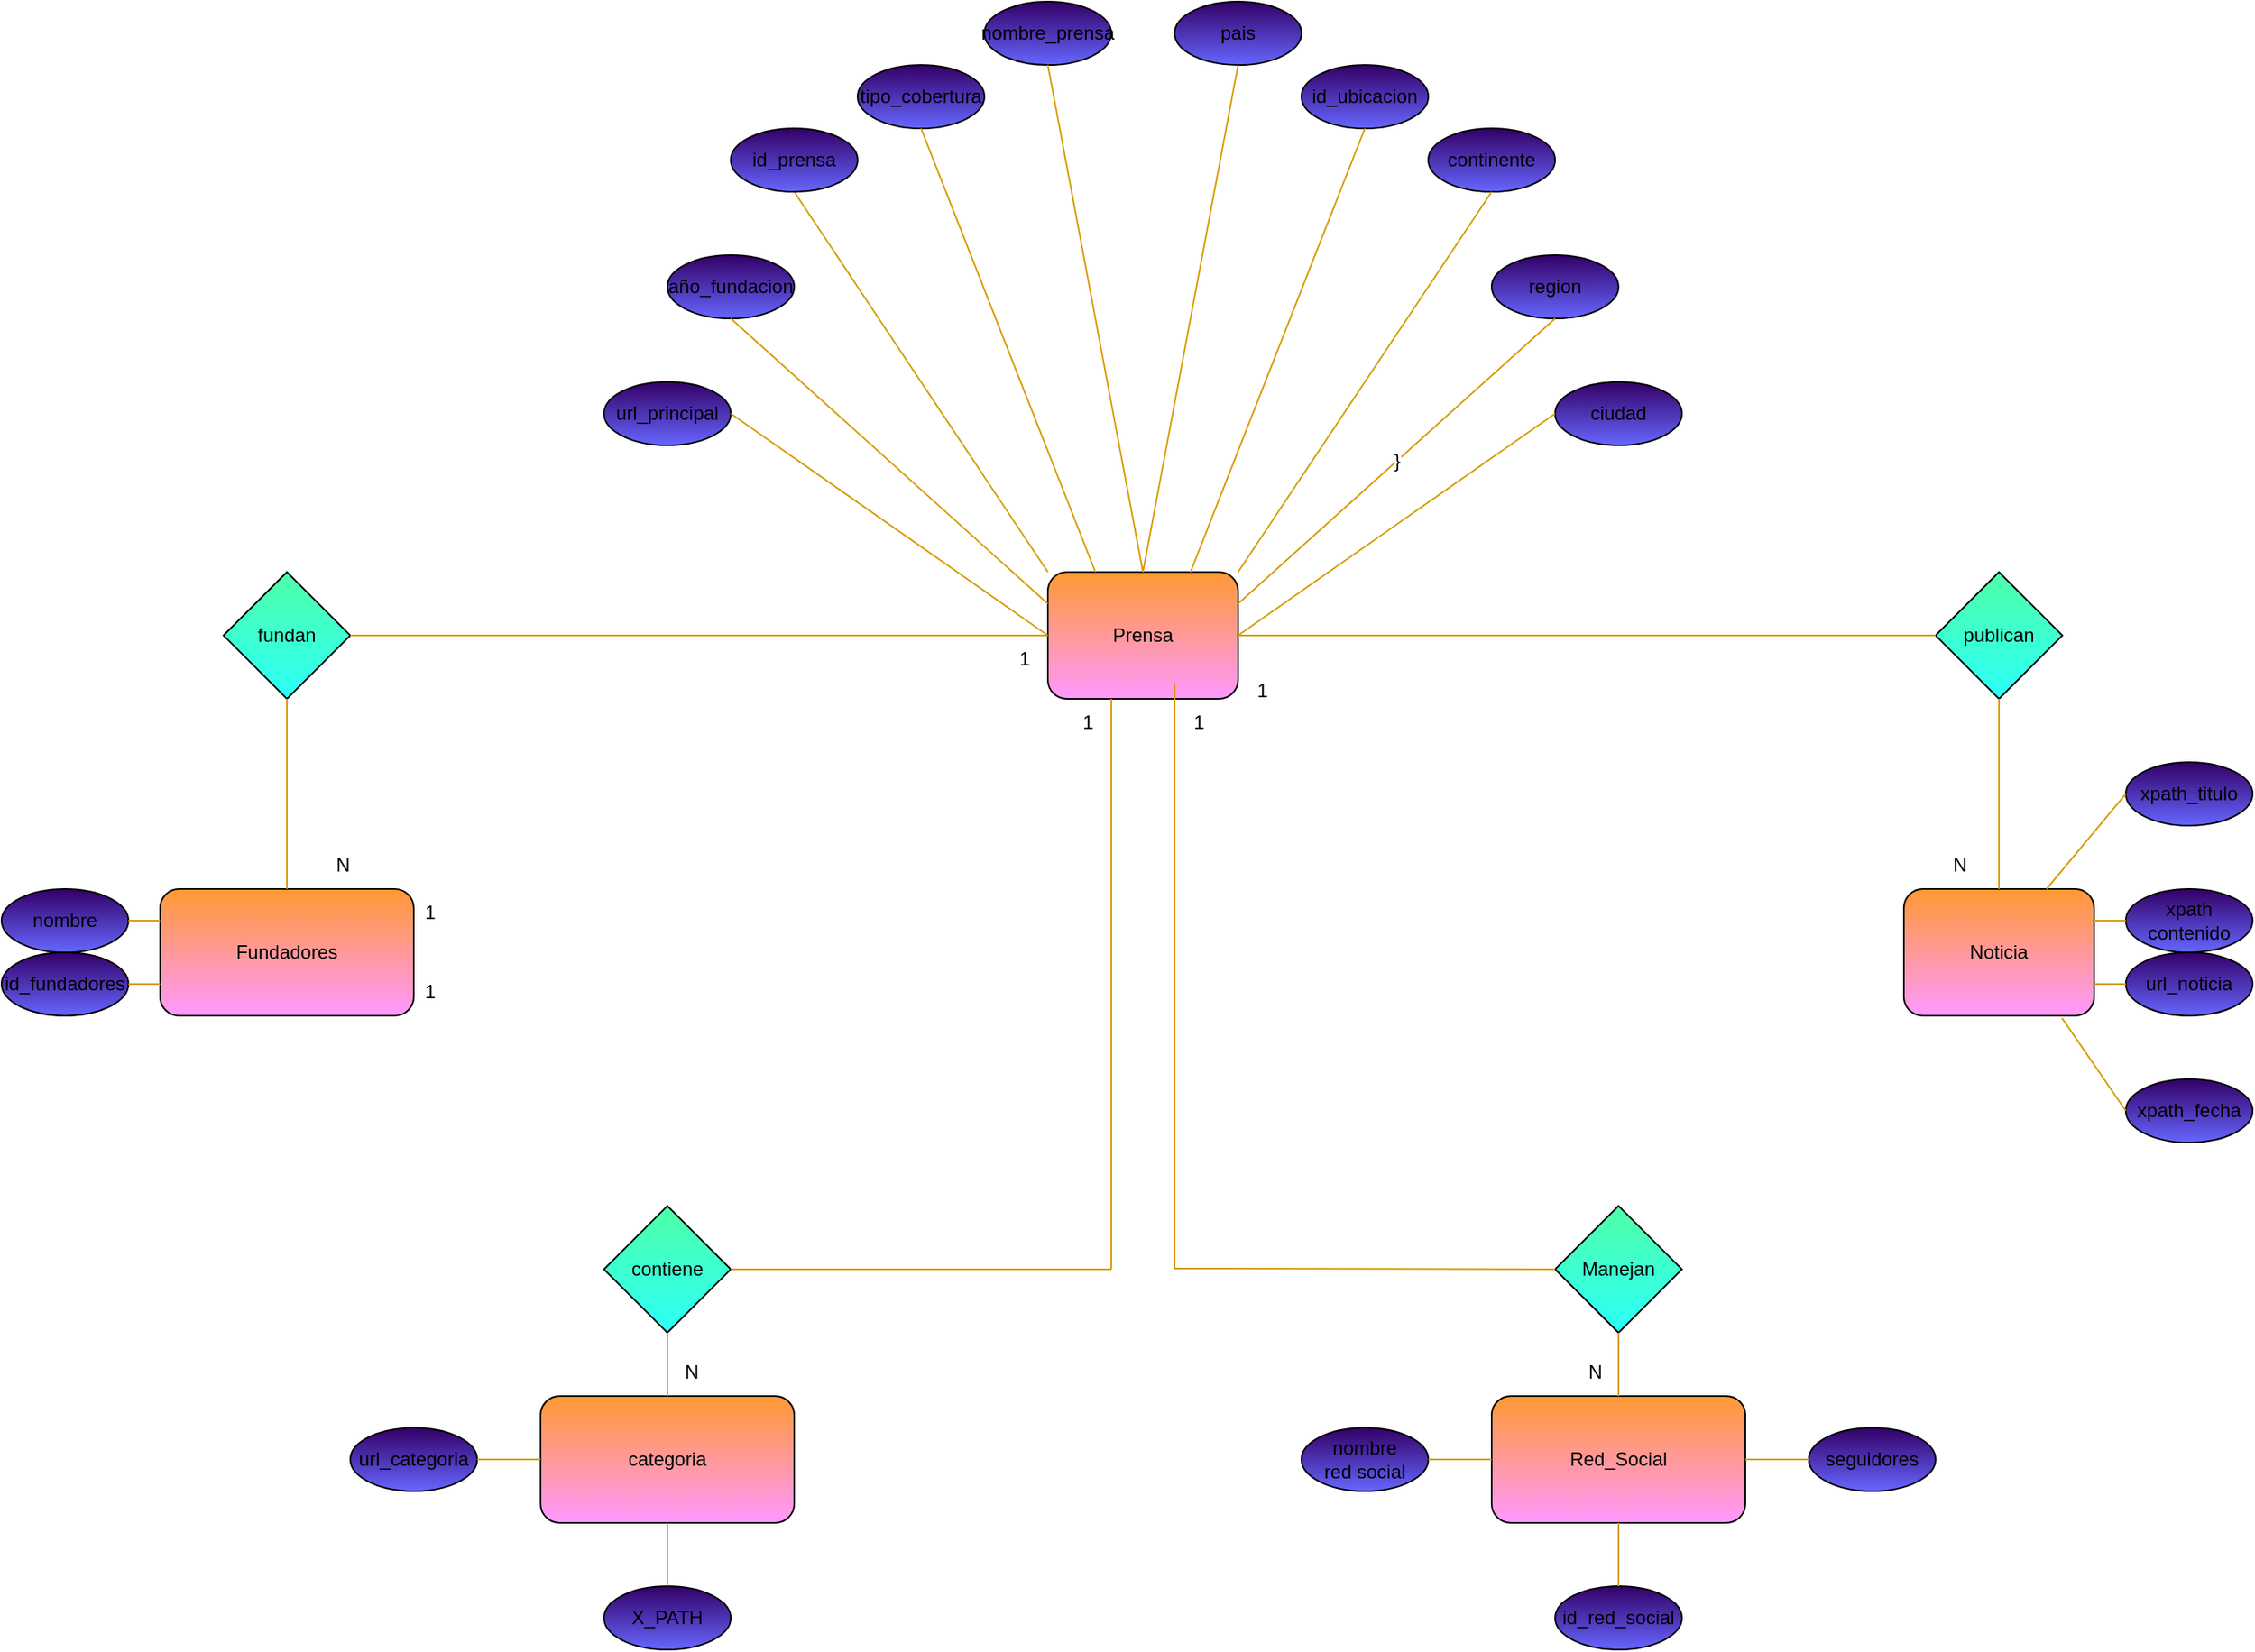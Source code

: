 <mxfile>
    <diagram id="XLQ9ZA8FXm9MJyRXNUf3" name="Page-1">
        <mxGraphModel dx="1248" dy="1396" grid="1" gridSize="10" guides="1" tooltips="1" connect="1" arrows="1" fold="1" page="1" pageScale="1" pageWidth="850" pageHeight="1100" math="0" shadow="0">
            <root>
                <mxCell id="0"/>
                <mxCell id="1" parent="0"/>
                <mxCell id="140" value="" style="endArrow=none;html=1;exitX=0.5;exitY=1;exitDx=0;exitDy=0;entryX=0;entryY=0;entryDx=0;entryDy=0;fontSize=12;strokeColor=#d79b00;fillColor=#ffcd28;gradientColor=#ffa500;" parent="1" source="137" target="17" edge="1">
                    <mxGeometry width="50" height="50" relative="1" as="geometry">
                        <mxPoint x="-50" y="180" as="sourcePoint"/>
                        <mxPoint x="-90" y="-150" as="targetPoint"/>
                    </mxGeometry>
                </mxCell>
                <mxCell id="3" value="nombre_prensa" style="ellipse;whiteSpace=wrap;html=1;fillColor=#330066;gradientColor=#6666FF;" parent="1" vertex="1">
                    <mxGeometry x="-120" y="-480" width="80" height="40" as="geometry"/>
                </mxCell>
                <mxCell id="5" value="ciudad" style="ellipse;whiteSpace=wrap;html=1;fillColor=#330066;gradientColor=#6666FF;" parent="1" vertex="1">
                    <mxGeometry x="240" y="-240" width="80" height="40" as="geometry"/>
                </mxCell>
                <mxCell id="6" value="region" style="ellipse;whiteSpace=wrap;html=1;fillColor=#330066;gradientColor=#6666FF;" parent="1" vertex="1">
                    <mxGeometry x="200" y="-320" width="80" height="40" as="geometry"/>
                </mxCell>
                <mxCell id="7" value="pais" style="ellipse;whiteSpace=wrap;html=1;fillColor=#330066;gradientColor=#6666FF;" parent="1" vertex="1">
                    <mxGeometry y="-480" width="80" height="40" as="geometry"/>
                </mxCell>
                <mxCell id="8" value="continente" style="ellipse;whiteSpace=wrap;html=1;fillColor=#330066;gradientColor=#6666FF;" parent="1" vertex="1">
                    <mxGeometry x="160" y="-400" width="80" height="40" as="geometry"/>
                </mxCell>
                <mxCell id="13" value="nombre" style="ellipse;whiteSpace=wrap;html=1;fillColor=#330066;gradientColor=#6666FF;" parent="1" vertex="1">
                    <mxGeometry x="-740" y="80" width="80" height="40" as="geometry"/>
                </mxCell>
                <mxCell id="14" value="Fundadores" style="rounded=1;whiteSpace=wrap;html=1;fillColor=#FF99FF;gradientColor=#FF9933;gradientDirection=north;" parent="1" vertex="1">
                    <mxGeometry x="-640" y="80" width="160" height="80" as="geometry"/>
                </mxCell>
                <mxCell id="42" style="edgeStyle=none;html=1;exitX=0.25;exitY=0;exitDx=0;exitDy=0;entryX=0.5;entryY=1;entryDx=0;entryDy=0;strokeColor=none;" parent="1" source="17" target="20" edge="1">
                    <mxGeometry relative="1" as="geometry"/>
                </mxCell>
                <mxCell id="17" value="Prensa" style="rounded=1;whiteSpace=wrap;html=1;fillColor=#FF99FF;gradientColor=#FF9933;gradientDirection=north;" parent="1" vertex="1">
                    <mxGeometry x="-80" y="-120" width="120" height="80" as="geometry"/>
                </mxCell>
                <mxCell id="19" value="año_fundacion" style="ellipse;whiteSpace=wrap;html=1;fillColor=#330066;gradientColor=#6666FF;" parent="1" vertex="1">
                    <mxGeometry x="-320" y="-320" width="80" height="40" as="geometry"/>
                </mxCell>
                <mxCell id="20" value="tipo_cobertura" style="ellipse;whiteSpace=wrap;html=1;fillColor=#330066;gradientColor=#6666FF;" parent="1" vertex="1">
                    <mxGeometry x="-200" y="-440" width="80" height="40" as="geometry"/>
                </mxCell>
                <mxCell id="25" value="Red_Social" style="rounded=1;whiteSpace=wrap;html=1;fillColor=#FF99FF;gradientColor=#FF9933;gradientDirection=north;" parent="1" vertex="1">
                    <mxGeometry x="200" y="400" width="160" height="80" as="geometry"/>
                </mxCell>
                <mxCell id="26" value="nombre&lt;br&gt;red social" style="ellipse;whiteSpace=wrap;html=1;fillColor=#330066;gradientColor=#6666FF;" parent="1" vertex="1">
                    <mxGeometry x="80" y="420" width="80" height="40" as="geometry"/>
                </mxCell>
                <mxCell id="28" value="id_fundadores" style="ellipse;whiteSpace=wrap;html=1;fillColor=#330066;gradientColor=#6666FF;" parent="1" vertex="1">
                    <mxGeometry x="-740" y="120" width="80" height="40" as="geometry"/>
                </mxCell>
                <mxCell id="33" value="" style="endArrow=none;html=1;entryX=1;entryY=0.5;entryDx=0;entryDy=0;exitX=0;exitY=0.5;exitDx=0;exitDy=0;fontSize=12;strokeColor=#d79b00;fillColor=#ffcd28;gradientColor=#ffa500;" parent="1" source="25" target="26" edge="1">
                    <mxGeometry width="50" height="50" relative="1" as="geometry">
                        <mxPoint x="420.0" y="300" as="sourcePoint"/>
                        <mxPoint x="440.0" y="290" as="targetPoint"/>
                    </mxGeometry>
                </mxCell>
                <mxCell id="35" value="" style="endArrow=none;html=1;entryX=0.5;entryY=1;entryDx=0;entryDy=0;exitX=1;exitY=0;exitDx=0;exitDy=0;fontSize=12;strokeColor=#d79b00;fillColor=#ffcd28;gradientColor=#ffa500;" parent="1" source="17" target="8" edge="1">
                    <mxGeometry width="50" height="50" relative="1" as="geometry">
                        <mxPoint x="370" y="-120" as="sourcePoint"/>
                        <mxPoint x="411.716" y="-169.998" as="targetPoint"/>
                    </mxGeometry>
                </mxCell>
                <mxCell id="36" value="" style="endArrow=none;html=1;entryX=0.5;entryY=1;entryDx=0;entryDy=0;exitX=0.5;exitY=0;exitDx=0;exitDy=0;fontSize=12;strokeColor=#d79b00;fillColor=#ffcd28;gradientColor=#ffa500;" parent="1" source="17" target="7" edge="1">
                    <mxGeometry width="50" height="50" relative="1" as="geometry">
                        <mxPoint x="400" y="-94.484" as="sourcePoint"/>
                        <mxPoint x="421.716" y="-159.998" as="targetPoint"/>
                    </mxGeometry>
                </mxCell>
                <mxCell id="37" value="" style="endArrow=none;html=1;entryX=0;entryY=0.5;entryDx=0;entryDy=0;exitX=1;exitY=0.5;exitDx=0;exitDy=0;fontSize=12;strokeColor=#d79b00;fillColor=#ffcd28;gradientColor=#ffa500;" parent="1" source="17" target="5" edge="1">
                    <mxGeometry width="50" height="50" relative="1" as="geometry">
                        <mxPoint x="400" y="-60" as="sourcePoint"/>
                        <mxPoint x="450" y="-94.14" as="targetPoint"/>
                    </mxGeometry>
                </mxCell>
                <mxCell id="39" value="}" style="endArrow=none;html=1;exitX=0.5;exitY=1;exitDx=0;exitDy=0;entryX=1;entryY=0.25;entryDx=0;entryDy=0;fontSize=12;strokeColor=#d79b00;fillColor=#ffcd28;gradientColor=#ffa500;" parent="1" source="6" target="17" edge="1">
                    <mxGeometry width="50" height="50" relative="1" as="geometry">
                        <mxPoint x="420" y="-76.14" as="sourcePoint"/>
                        <mxPoint x="40" y="-80" as="targetPoint"/>
                    </mxGeometry>
                </mxCell>
                <mxCell id="40" value="" style="endArrow=none;html=1;entryX=0.5;entryY=1;entryDx=0;entryDy=0;exitX=0;exitY=0.25;exitDx=0;exitDy=0;fontSize=12;strokeColor=#d79b00;fillColor=#ffcd28;gradientColor=#ffa500;" parent="1" source="17" target="19" edge="1">
                    <mxGeometry width="50" height="50" relative="1" as="geometry">
                        <mxPoint x="10" y="400" as="sourcePoint"/>
                        <mxPoint x="60" y="350" as="targetPoint"/>
                    </mxGeometry>
                </mxCell>
                <mxCell id="43" value="" style="endArrow=none;html=1;entryX=0.5;entryY=1;entryDx=0;entryDy=0;exitX=0.25;exitY=0;exitDx=0;exitDy=0;fontSize=12;strokeColor=#d79b00;fillColor=#ffcd28;gradientColor=#ffa500;" parent="1" source="17" target="20" edge="1">
                    <mxGeometry width="50" height="50" relative="1" as="geometry">
                        <mxPoint x="160" y="115.86" as="sourcePoint"/>
                        <mxPoint x="108.284" y="70.002" as="targetPoint"/>
                    </mxGeometry>
                </mxCell>
                <mxCell id="45" value="" style="endArrow=none;html=1;entryX=0.5;entryY=1;entryDx=0;entryDy=0;exitX=0.5;exitY=0;exitDx=0;exitDy=0;fontSize=12;strokeColor=#d79b00;fillColor=#ffcd28;gradientColor=#ffa500;" parent="1" source="17" target="3" edge="1">
                    <mxGeometry width="50" height="50" relative="1" as="geometry">
                        <mxPoint x="301.72" y="149.86" as="sourcePoint"/>
                        <mxPoint x="250.004" y="104.002" as="targetPoint"/>
                    </mxGeometry>
                </mxCell>
                <mxCell id="46" value="" style="endArrow=none;html=1;entryX=1;entryY=0.5;entryDx=0;entryDy=0;exitX=0;exitY=0.25;exitDx=0;exitDy=0;fontSize=12;strokeColor=#d79b00;fillColor=#ffcd28;gradientColor=#ffa500;" parent="1" source="14" target="13" edge="1">
                    <mxGeometry width="50" height="50" relative="1" as="geometry">
                        <mxPoint x="-568.28" y="70" as="sourcePoint"/>
                        <mxPoint x="-619.996" y="24.142" as="targetPoint"/>
                    </mxGeometry>
                </mxCell>
                <mxCell id="47" value="" style="endArrow=none;html=1;entryX=1;entryY=0.5;entryDx=0;entryDy=0;exitX=0;exitY=0.75;exitDx=0;exitDy=0;fontSize=12;strokeColor=#d79b00;fillColor=#ffcd28;gradientColor=#ffa500;" parent="1" source="14" target="28" edge="1">
                    <mxGeometry width="50" height="50" relative="1" as="geometry">
                        <mxPoint x="-610" y="110" as="sourcePoint"/>
                        <mxPoint x="-650" y="110" as="targetPoint"/>
                    </mxGeometry>
                </mxCell>
                <mxCell id="54" value="Noticia" style="rounded=1;whiteSpace=wrap;html=1;fillColor=#FF99FF;gradientColor=#FF9933;gradientDirection=north;" parent="1" vertex="1">
                    <mxGeometry x="460" y="80" width="120" height="80" as="geometry"/>
                </mxCell>
                <mxCell id="55" value="url_noticia" style="ellipse;whiteSpace=wrap;html=1;fillColor=#330066;gradientColor=#6666FF;" parent="1" vertex="1">
                    <mxGeometry x="600" y="120" width="80" height="40" as="geometry"/>
                </mxCell>
                <mxCell id="57" value="" style="endArrow=none;html=1;exitX=1;exitY=0.75;exitDx=0;exitDy=0;entryX=0;entryY=0.5;entryDx=0;entryDy=0;fontSize=12;strokeColor=#d79b00;fillColor=#ffcd28;gradientColor=#ffa500;" parent="1" source="54" target="55" edge="1">
                    <mxGeometry width="50" height="50" relative="1" as="geometry">
                        <mxPoint x="480" y="70" as="sourcePoint"/>
                        <mxPoint x="590" y="140" as="targetPoint"/>
                    </mxGeometry>
                </mxCell>
                <mxCell id="58" value="xpath_fecha" style="ellipse;whiteSpace=wrap;html=1;fillColor=#330066;gradientColor=#6666FF;" parent="1" vertex="1">
                    <mxGeometry x="600" y="200" width="80" height="40" as="geometry"/>
                </mxCell>
                <mxCell id="59" value="xpath_titulo" style="ellipse;whiteSpace=wrap;html=1;fillColor=#330066;gradientColor=#6666FF;" parent="1" vertex="1">
                    <mxGeometry x="600" width="80" height="40" as="geometry"/>
                </mxCell>
                <mxCell id="60" value="xpath contenido" style="ellipse;whiteSpace=wrap;html=1;fillColor=#330066;gradientColor=#6666FF;" parent="1" vertex="1">
                    <mxGeometry x="600" y="80" width="80" height="40" as="geometry"/>
                </mxCell>
                <mxCell id="62" value="" style="endArrow=none;html=1;entryX=0;entryY=0.5;entryDx=0;entryDy=0;exitX=0.831;exitY=1.018;exitDx=0;exitDy=0;exitPerimeter=0;fontSize=12;strokeColor=#d79b00;fillColor=#ffcd28;gradientColor=#ffa500;" parent="1" source="54" target="58" edge="1">
                    <mxGeometry width="50" height="50" relative="1" as="geometry">
                        <mxPoint x="570" y="160" as="sourcePoint"/>
                        <mxPoint x="470.0" y="60.0" as="targetPoint"/>
                    </mxGeometry>
                </mxCell>
                <mxCell id="65" value="" style="endArrow=none;html=1;exitX=0.75;exitY=0;exitDx=0;exitDy=0;entryX=0;entryY=0.5;entryDx=0;entryDy=0;fontSize=12;strokeColor=#d79b00;fillColor=#ffcd28;gradientColor=#ffa500;" parent="1" source="54" target="59" edge="1">
                    <mxGeometry width="50" height="50" relative="1" as="geometry">
                        <mxPoint x="565.96" y="72.2" as="sourcePoint"/>
                        <mxPoint x="640" y="40" as="targetPoint"/>
                    </mxGeometry>
                </mxCell>
                <mxCell id="66" value="" style="endArrow=none;html=1;entryX=1;entryY=0.25;entryDx=0;entryDy=0;exitX=0;exitY=0.5;exitDx=0;exitDy=0;fontSize=12;strokeColor=#d79b00;fillColor=#ffcd28;gradientColor=#ffa500;" parent="1" source="60" target="54" edge="1">
                    <mxGeometry width="50" height="50" relative="1" as="geometry">
                        <mxPoint x="621.92" y="120" as="sourcePoint"/>
                        <mxPoint x="590.0" y="97.8" as="targetPoint"/>
                    </mxGeometry>
                </mxCell>
                <mxCell id="68" value="fundan" style="rhombus;whiteSpace=wrap;html=1;fillColor=#4FFFA7;gradientColor=#2BFFF8;" parent="1" vertex="1">
                    <mxGeometry x="-600" y="-120" width="80" height="80" as="geometry"/>
                </mxCell>
                <mxCell id="70" value="" style="endArrow=none;html=1;exitX=0.5;exitY=0;exitDx=0;exitDy=0;entryX=0.5;entryY=1;entryDx=0;entryDy=0;fontSize=12;strokeColor=#d79b00;fillColor=#ffcd28;gradientColor=#ffa500;" parent="1" source="14" target="68" edge="1">
                    <mxGeometry width="50" height="50" relative="1" as="geometry">
                        <mxPoint x="-510" y="-105" as="sourcePoint"/>
                        <mxPoint x="-570" y="25" as="targetPoint"/>
                    </mxGeometry>
                </mxCell>
                <mxCell id="72" value="" style="endArrow=none;html=1;entryX=1;entryY=0.5;entryDx=0;entryDy=0;exitX=0;exitY=0.5;exitDx=0;exitDy=0;fontSize=12;fillColor=#ffcd28;gradientColor=#ffa500;strokeColor=#d79b00;" parent="1" source="17" target="68" edge="1">
                    <mxGeometry width="50" height="50" relative="1" as="geometry">
                        <mxPoint x="100" y="120" as="sourcePoint"/>
                        <mxPoint x="78.284" y="114.142" as="targetPoint"/>
                    </mxGeometry>
                </mxCell>
                <mxCell id="73" value="N" style="text;html=1;align=center;verticalAlign=middle;resizable=0;points=[];autosize=1;strokeColor=none;fillColor=none;" parent="1" vertex="1">
                    <mxGeometry x="-540" y="50" width="30" height="30" as="geometry"/>
                </mxCell>
                <mxCell id="76" value="Manejan" style="rhombus;whiteSpace=wrap;html=1;fillColor=#4FFFA7;gradientColor=#2BFFF8;" parent="1" vertex="1">
                    <mxGeometry x="240" y="280" width="80" height="80" as="geometry"/>
                </mxCell>
                <mxCell id="78" value="" style="endArrow=none;html=1;entryX=0.5;entryY=1;entryDx=0;entryDy=0;exitX=0.5;exitY=0;exitDx=0;exitDy=0;fontSize=12;strokeColor=#d79b00;fillColor=#ffcd28;gradientColor=#ffa500;" parent="1" source="25" target="76" edge="1">
                    <mxGeometry width="50" height="50" relative="1" as="geometry">
                        <mxPoint x="195" y="280" as="sourcePoint"/>
                        <mxPoint x="183.08" y="247.8" as="targetPoint"/>
                    </mxGeometry>
                </mxCell>
                <mxCell id="80" value="" style="endArrow=none;html=1;fontSize=12;strokeColor=#d79b00;fillColor=#ffcd28;gradientColor=#ffa500;" parent="1" edge="1">
                    <mxGeometry width="50" height="50" relative="1" as="geometry">
                        <mxPoint y="-50" as="sourcePoint"/>
                        <mxPoint y="320" as="targetPoint"/>
                    </mxGeometry>
                </mxCell>
                <mxCell id="81" value="N" style="text;html=1;align=center;verticalAlign=middle;resizable=0;points=[];autosize=1;strokeColor=none;fillColor=none;" parent="1" vertex="1">
                    <mxGeometry x="250" y="370" width="30" height="30" as="geometry"/>
                </mxCell>
                <mxCell id="82" value="1" style="text;html=1;align=center;verticalAlign=middle;resizable=0;points=[];autosize=1;strokeColor=none;fillColor=none;" parent="1" vertex="1">
                    <mxGeometry y="-40" width="30" height="30" as="geometry"/>
                </mxCell>
                <mxCell id="85" value="1" style="text;html=1;align=center;verticalAlign=middle;resizable=0;points=[];autosize=1;strokeColor=none;fillColor=none;" parent="1" vertex="1">
                    <mxGeometry x="-110" y="-80" width="30" height="30" as="geometry"/>
                </mxCell>
                <mxCell id="96" value="publican" style="rhombus;whiteSpace=wrap;html=1;fillColor=#4FFFA7;gradientColor=#2BFFF8;" parent="1" vertex="1">
                    <mxGeometry x="480" y="-120" width="80" height="80" as="geometry"/>
                </mxCell>
                <mxCell id="98" value="" style="endArrow=none;html=1;entryX=0;entryY=0.5;entryDx=0;entryDy=0;fillColor=#ffcd28;strokeColor=#d79b00;gradientColor=#ffa500;" parent="1" target="96" edge="1">
                    <mxGeometry width="50" height="50" relative="1" as="geometry">
                        <mxPoint x="40" y="-80" as="sourcePoint"/>
                        <mxPoint x="240" y="60" as="targetPoint"/>
                    </mxGeometry>
                </mxCell>
                <mxCell id="99" value="" style="endArrow=none;html=1;entryX=0.5;entryY=0;entryDx=0;entryDy=0;exitX=0.5;exitY=1;exitDx=0;exitDy=0;fontSize=12;strokeColor=#d79b00;fillColor=#ffcd28;gradientColor=#ffa500;" parent="1" target="54" edge="1" source="96">
                    <mxGeometry width="50" height="50" relative="1" as="geometry">
                        <mxPoint x="560" y="-80" as="sourcePoint"/>
                        <mxPoint x="490" y="-70" as="targetPoint"/>
                    </mxGeometry>
                </mxCell>
                <mxCell id="100" value="1" style="text;html=1;align=center;verticalAlign=middle;resizable=0;points=[];autosize=1;strokeColor=none;fillColor=none;" parent="1" vertex="1">
                    <mxGeometry x="40" y="-60" width="30" height="30" as="geometry"/>
                </mxCell>
                <mxCell id="101" value="N" style="text;html=1;align=center;verticalAlign=middle;resizable=0;points=[];autosize=1;strokeColor=none;fillColor=none;" parent="1" vertex="1">
                    <mxGeometry x="480" y="50" width="30" height="30" as="geometry"/>
                </mxCell>
                <mxCell id="104" value="seguidores" style="ellipse;whiteSpace=wrap;html=1;fillColor=#330066;gradientColor=#6666FF;" parent="1" vertex="1">
                    <mxGeometry x="400" y="420" width="80" height="40" as="geometry"/>
                </mxCell>
                <mxCell id="105" value="" style="endArrow=none;html=1;entryX=0;entryY=0.5;entryDx=0;entryDy=0;exitX=1;exitY=0.5;exitDx=0;exitDy=0;fontSize=12;strokeColor=#d79b00;fillColor=#ffcd28;gradientColor=#ffa500;" parent="1" source="25" target="104" edge="1">
                    <mxGeometry width="50" height="50" relative="1" as="geometry">
                        <mxPoint x="318" y="492" as="sourcePoint"/>
                        <mxPoint x="350" y="530" as="targetPoint"/>
                    </mxGeometry>
                </mxCell>
                <mxCell id="106" value="categoria" style="rounded=1;whiteSpace=wrap;html=1;fillColor=#FF99FF;gradientColor=#FF9933;gradientDirection=north;" parent="1" vertex="1">
                    <mxGeometry x="-400" y="400" width="160" height="80" as="geometry"/>
                </mxCell>
                <mxCell id="107" value="url_categoria" style="ellipse;whiteSpace=wrap;html=1;fillColor=#330066;gradientColor=#6666FF;" parent="1" vertex="1">
                    <mxGeometry x="-520" y="420" width="80" height="40" as="geometry"/>
                </mxCell>
                <mxCell id="111" value="1" style="text;html=1;align=center;verticalAlign=middle;resizable=0;points=[];autosize=1;strokeColor=none;fillColor=none;" parent="1" vertex="1">
                    <mxGeometry x="-485" y="80" width="30" height="30" as="geometry"/>
                </mxCell>
                <mxCell id="112" value="1" style="text;html=1;align=center;verticalAlign=middle;resizable=0;points=[];autosize=1;strokeColor=none;fillColor=none;" parent="1" vertex="1">
                    <mxGeometry x="-485" y="130" width="30" height="30" as="geometry"/>
                </mxCell>
                <mxCell id="124" value="contiene" style="rhombus;whiteSpace=wrap;html=1;fillColor=#4FFFA7;gradientColor=#2BFFF8;" parent="1" vertex="1">
                    <mxGeometry x="-360" y="280" width="80" height="80" as="geometry"/>
                </mxCell>
                <mxCell id="125" value="" style="endArrow=none;html=1;entryX=0.5;entryY=0;entryDx=0;entryDy=0;exitX=0.5;exitY=1;exitDx=0;exitDy=0;fontSize=12;strokeColor=#d79b00;fillColor=#ffcd28;gradientColor=#ffa500;" parent="1" source="124" target="106" edge="1">
                    <mxGeometry width="50" height="50" relative="1" as="geometry">
                        <mxPoint x="-245" y="200" as="sourcePoint"/>
                        <mxPoint x="-195" y="225" as="targetPoint"/>
                    </mxGeometry>
                </mxCell>
                <mxCell id="126" value="" style="endArrow=none;html=1;fontSize=12;strokeColor=#d79b00;fillColor=#ffcd28;gradientColor=#ffa500;" parent="1" edge="1">
                    <mxGeometry width="50" height="50" relative="1" as="geometry">
                        <mxPoint x="-40" y="-40" as="sourcePoint"/>
                        <mxPoint x="-40" y="320" as="targetPoint"/>
                    </mxGeometry>
                </mxCell>
                <mxCell id="127" value="1" style="text;html=1;align=center;verticalAlign=middle;resizable=0;points=[];autosize=1;strokeColor=none;fillColor=none;" parent="1" vertex="1">
                    <mxGeometry x="-70" y="-40" width="30" height="30" as="geometry"/>
                </mxCell>
                <mxCell id="128" value="N" style="text;html=1;align=center;verticalAlign=middle;resizable=0;points=[];autosize=1;strokeColor=none;fillColor=none;" parent="1" vertex="1">
                    <mxGeometry x="-320" y="370" width="30" height="30" as="geometry"/>
                </mxCell>
                <mxCell id="131" value="url_principal" style="ellipse;whiteSpace=wrap;html=1;fillColor=#330066;gradientColor=#6666FF;" parent="1" vertex="1">
                    <mxGeometry x="-360" y="-240" width="80" height="40" as="geometry"/>
                </mxCell>
                <mxCell id="132" value="id_ubicacion" style="ellipse;whiteSpace=wrap;html=1;fillColor=#330066;gradientColor=#6666FF;" parent="1" vertex="1">
                    <mxGeometry x="80" y="-440" width="80" height="40" as="geometry"/>
                </mxCell>
                <mxCell id="133" value="" style="endArrow=none;html=1;exitX=0.75;exitY=0;exitDx=0;exitDy=0;entryX=0.5;entryY=1;entryDx=0;entryDy=0;fontSize=12;strokeColor=#d79b00;fillColor=#ffcd28;gradientColor=#ffa500;" parent="1" source="17" target="132" edge="1">
                    <mxGeometry width="50" height="50" relative="1" as="geometry">
                        <mxPoint x="340" y="-120" as="sourcePoint"/>
                        <mxPoint x="130" y="-410" as="targetPoint"/>
                    </mxGeometry>
                </mxCell>
                <mxCell id="135" value="id_red_social" style="ellipse;whiteSpace=wrap;html=1;fillColor=#330066;gradientColor=#6666FF;" parent="1" vertex="1">
                    <mxGeometry x="240" y="520" width="80" height="40" as="geometry"/>
                </mxCell>
                <mxCell id="136" value="" style="endArrow=none;html=1;entryX=0.5;entryY=0;entryDx=0;entryDy=0;exitX=0.5;exitY=1;exitDx=0;exitDy=0;fontSize=12;strokeColor=#d79b00;fillColor=#ffcd28;gradientColor=#ffa500;" parent="1" source="25" target="135" edge="1">
                    <mxGeometry width="50" height="50" relative="1" as="geometry">
                        <mxPoint x="380" y="395" as="sourcePoint"/>
                        <mxPoint x="341.716" y="520.858" as="targetPoint"/>
                    </mxGeometry>
                </mxCell>
                <mxCell id="137" value="id_prensa" style="ellipse;whiteSpace=wrap;html=1;fillColor=#330066;gradientColor=#6666FF;" parent="1" vertex="1">
                    <mxGeometry x="-280" y="-400" width="80" height="40" as="geometry"/>
                </mxCell>
                <mxCell id="138" value="" style="endArrow=none;html=1;exitX=0;exitY=0.5;exitDx=0;exitDy=0;entryX=1;entryY=0.5;entryDx=0;entryDy=0;fontSize=12;strokeColor=#d79b00;fillColor=#ffcd28;gradientColor=#ffa500;" parent="1" source="17" target="131" edge="1">
                    <mxGeometry width="50" height="50" relative="1" as="geometry">
                        <mxPoint x="-130" y="550" as="sourcePoint"/>
                        <mxPoint x="-240" y="-180" as="targetPoint"/>
                    </mxGeometry>
                </mxCell>
                <mxCell id="139" value="" style="endArrow=none;html=1;entryX=0;entryY=0.5;entryDx=0;entryDy=0;exitX=1;exitY=0.5;exitDx=0;exitDy=0;fontSize=12;strokeColor=#d79b00;fillColor=#ffcd28;gradientColor=#ffa500;" parent="1" source="107" target="106" edge="1">
                    <mxGeometry width="50" height="50" relative="1" as="geometry">
                        <mxPoint x="-360" y="510" as="sourcePoint"/>
                        <mxPoint x="-175" y="520" as="targetPoint"/>
                    </mxGeometry>
                </mxCell>
                <mxCell id="142" value="" style="endArrow=none;html=1;entryX=1;entryY=0.5;entryDx=0;entryDy=0;fontSize=12;strokeColor=#d79b00;fillColor=#ffcd28;gradientColor=#ffa500;" edge="1" parent="1" target="124">
                    <mxGeometry width="50" height="50" relative="1" as="geometry">
                        <mxPoint x="-40" y="320" as="sourcePoint"/>
                        <mxPoint x="-140.0" y="450" as="targetPoint"/>
                    </mxGeometry>
                </mxCell>
                <mxCell id="144" value="" style="endArrow=none;html=1;entryX=1;entryY=0.5;entryDx=0;entryDy=0;exitX=0;exitY=0.5;exitDx=0;exitDy=0;fontSize=12;strokeColor=#d79b00;fillColor=#ffcd28;gradientColor=#ffa500;" edge="1" parent="1" source="76">
                    <mxGeometry width="50" height="50" relative="1" as="geometry">
                        <mxPoint x="200" y="310" as="sourcePoint"/>
                        <mxPoint y="319.47" as="targetPoint"/>
                    </mxGeometry>
                </mxCell>
                <mxCell id="146" value="X_PATH" style="ellipse;whiteSpace=wrap;html=1;fillColor=#330066;gradientColor=#6666FF;" vertex="1" parent="1">
                    <mxGeometry x="-360" y="520" width="80" height="40" as="geometry"/>
                </mxCell>
                <mxCell id="147" value="" style="endArrow=none;html=1;entryX=0.5;entryY=1;entryDx=0;entryDy=0;fontSize=12;strokeColor=#d79b00;fillColor=#ffcd28;gradientColor=#ffa500;" edge="1" parent="1" target="106">
                    <mxGeometry width="50" height="50" relative="1" as="geometry">
                        <mxPoint x="-320" y="520" as="sourcePoint"/>
                        <mxPoint x="-300" y="530" as="targetPoint"/>
                    </mxGeometry>
                </mxCell>
            </root>
        </mxGraphModel>
    </diagram>
</mxfile>